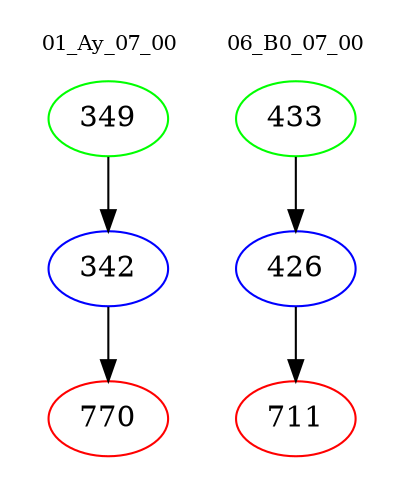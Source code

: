 digraph{
subgraph cluster_0 {
color = white
label = "01_Ay_07_00";
fontsize=10;
T0_349 [label="349", color="green"]
T0_349 -> T0_342 [color="black"]
T0_342 [label="342", color="blue"]
T0_342 -> T0_770 [color="black"]
T0_770 [label="770", color="red"]
}
subgraph cluster_1 {
color = white
label = "06_B0_07_00";
fontsize=10;
T1_433 [label="433", color="green"]
T1_433 -> T1_426 [color="black"]
T1_426 [label="426", color="blue"]
T1_426 -> T1_711 [color="black"]
T1_711 [label="711", color="red"]
}
}
